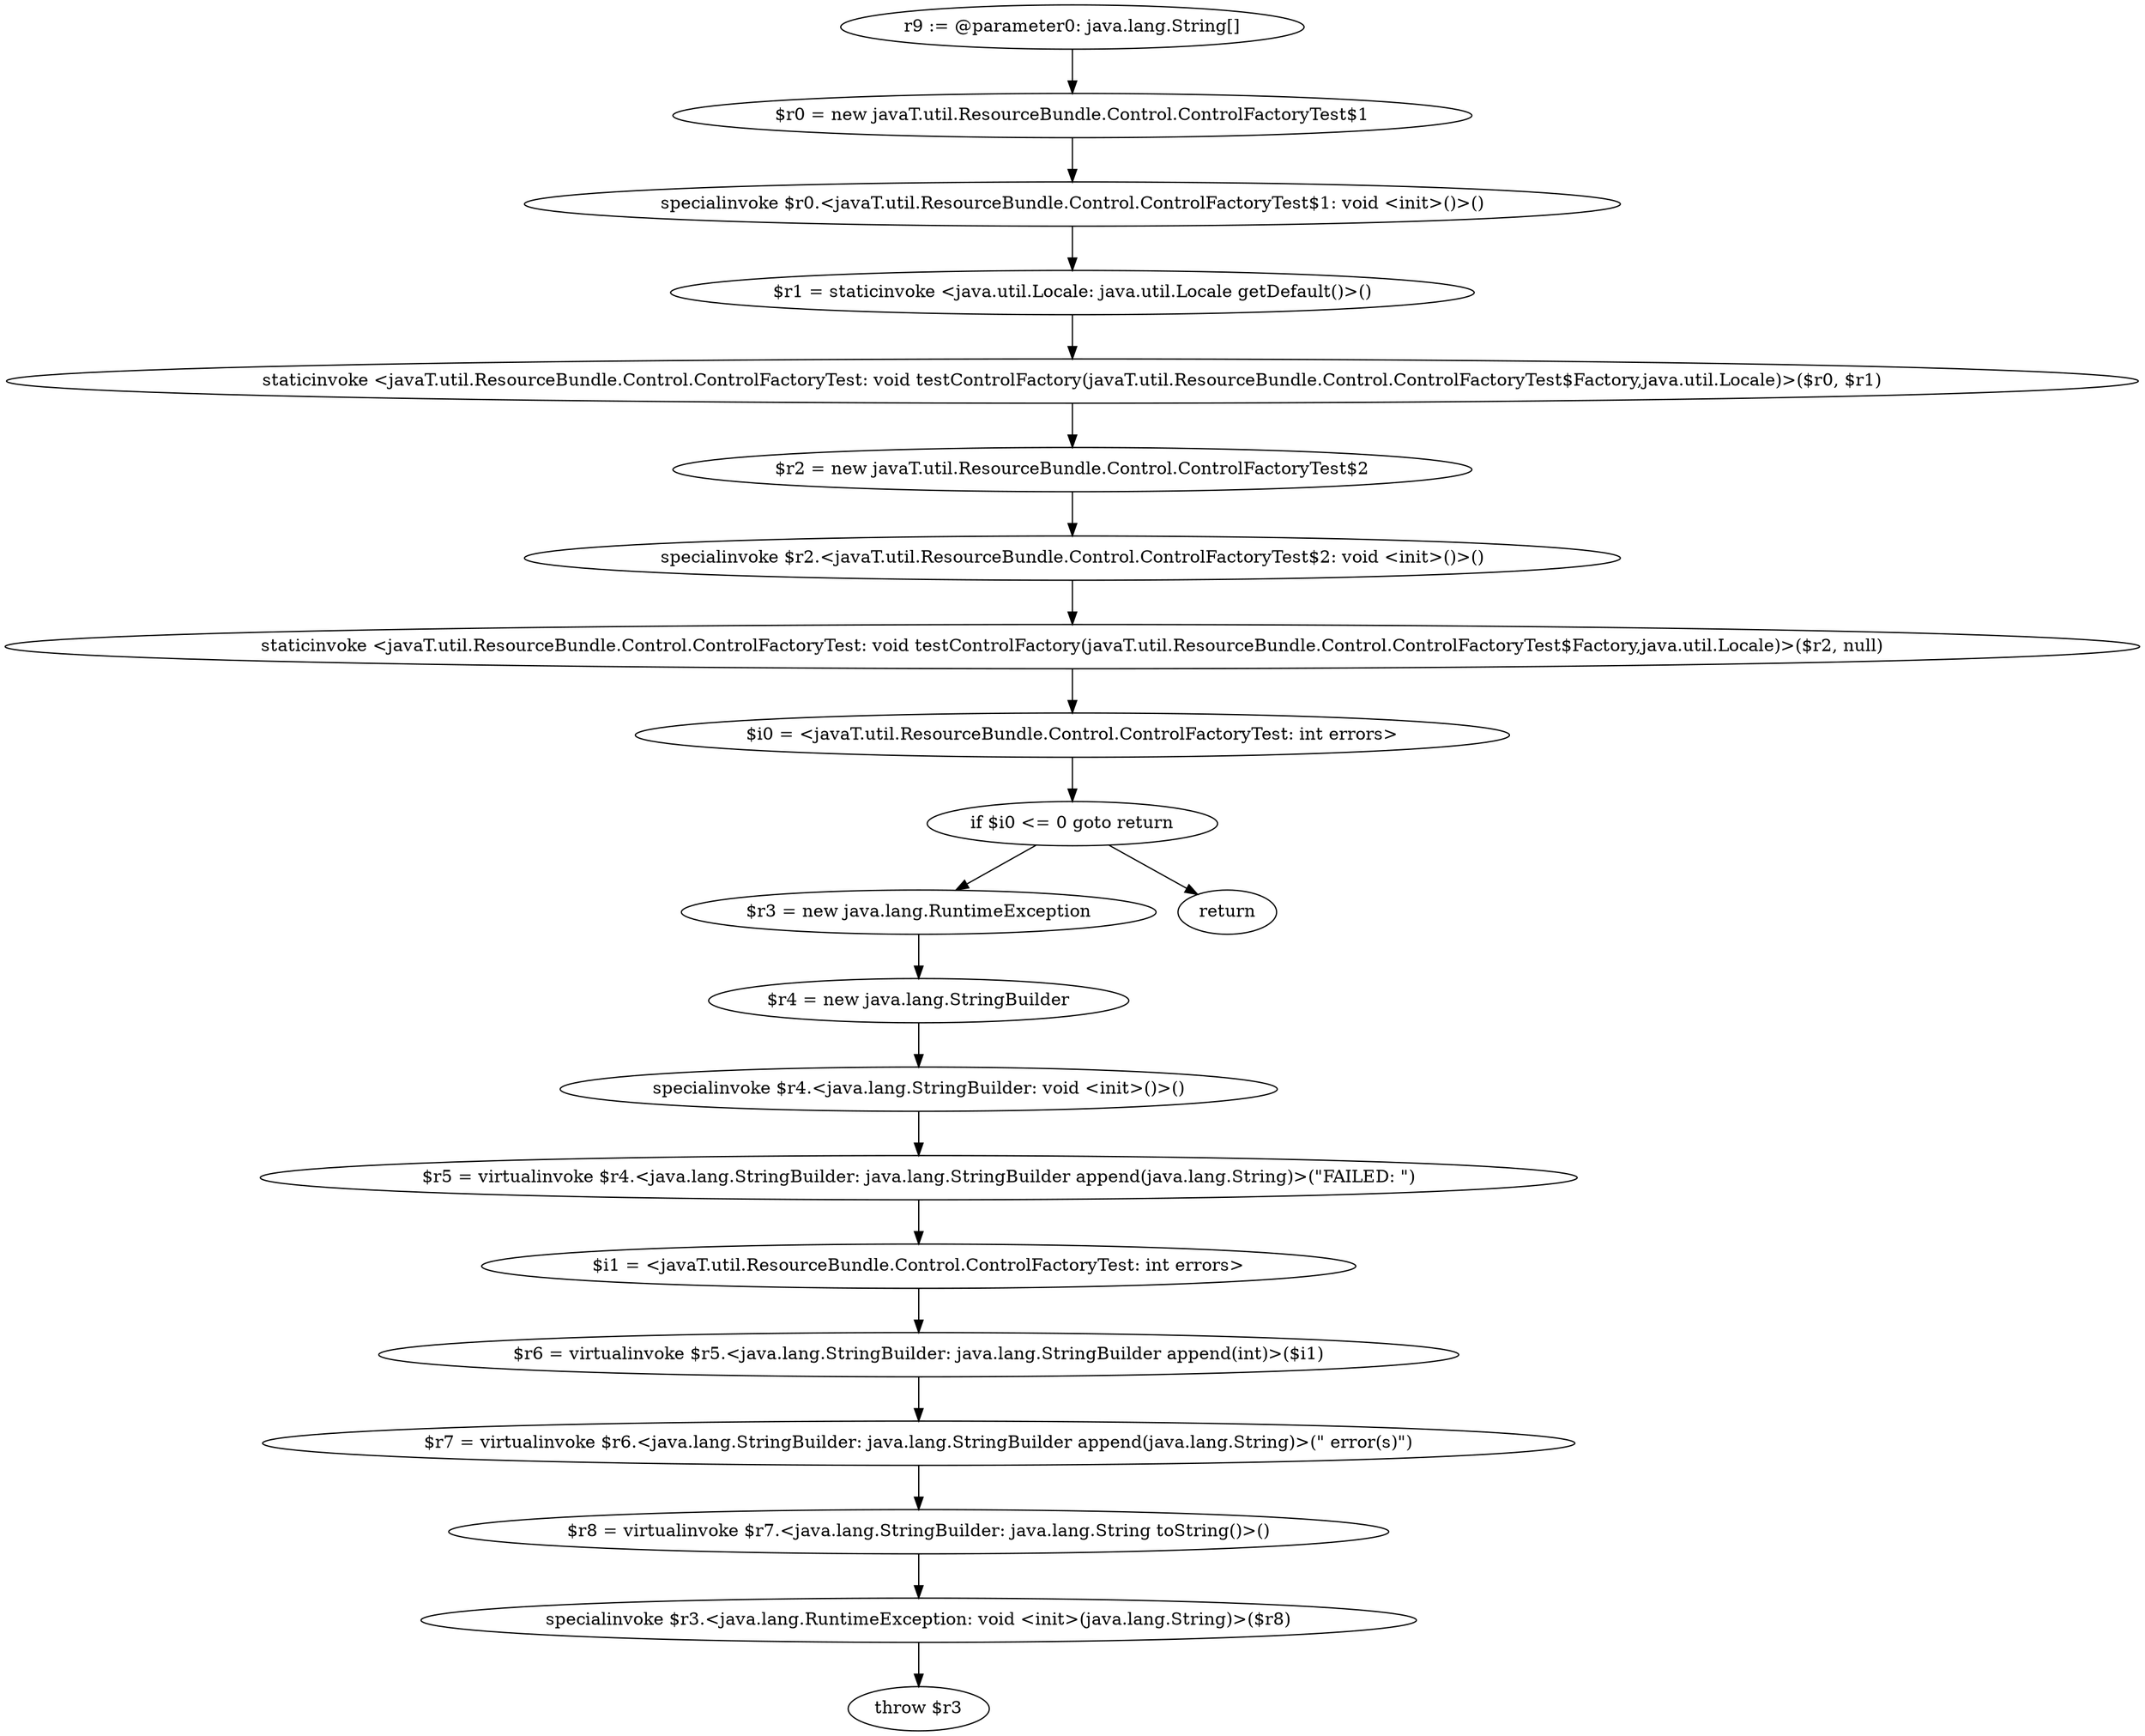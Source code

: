 digraph "unitGraph" {
    "r9 := @parameter0: java.lang.String[]"
    "$r0 = new javaT.util.ResourceBundle.Control.ControlFactoryTest$1"
    "specialinvoke $r0.<javaT.util.ResourceBundle.Control.ControlFactoryTest$1: void <init>()>()"
    "$r1 = staticinvoke <java.util.Locale: java.util.Locale getDefault()>()"
    "staticinvoke <javaT.util.ResourceBundle.Control.ControlFactoryTest: void testControlFactory(javaT.util.ResourceBundle.Control.ControlFactoryTest$Factory,java.util.Locale)>($r0, $r1)"
    "$r2 = new javaT.util.ResourceBundle.Control.ControlFactoryTest$2"
    "specialinvoke $r2.<javaT.util.ResourceBundle.Control.ControlFactoryTest$2: void <init>()>()"
    "staticinvoke <javaT.util.ResourceBundle.Control.ControlFactoryTest: void testControlFactory(javaT.util.ResourceBundle.Control.ControlFactoryTest$Factory,java.util.Locale)>($r2, null)"
    "$i0 = <javaT.util.ResourceBundle.Control.ControlFactoryTest: int errors>"
    "if $i0 <= 0 goto return"
    "$r3 = new java.lang.RuntimeException"
    "$r4 = new java.lang.StringBuilder"
    "specialinvoke $r4.<java.lang.StringBuilder: void <init>()>()"
    "$r5 = virtualinvoke $r4.<java.lang.StringBuilder: java.lang.StringBuilder append(java.lang.String)>(\"FAILED: \")"
    "$i1 = <javaT.util.ResourceBundle.Control.ControlFactoryTest: int errors>"
    "$r6 = virtualinvoke $r5.<java.lang.StringBuilder: java.lang.StringBuilder append(int)>($i1)"
    "$r7 = virtualinvoke $r6.<java.lang.StringBuilder: java.lang.StringBuilder append(java.lang.String)>(\" error(s)\")"
    "$r8 = virtualinvoke $r7.<java.lang.StringBuilder: java.lang.String toString()>()"
    "specialinvoke $r3.<java.lang.RuntimeException: void <init>(java.lang.String)>($r8)"
    "throw $r3"
    "return"
    "r9 := @parameter0: java.lang.String[]"->"$r0 = new javaT.util.ResourceBundle.Control.ControlFactoryTest$1";
    "$r0 = new javaT.util.ResourceBundle.Control.ControlFactoryTest$1"->"specialinvoke $r0.<javaT.util.ResourceBundle.Control.ControlFactoryTest$1: void <init>()>()";
    "specialinvoke $r0.<javaT.util.ResourceBundle.Control.ControlFactoryTest$1: void <init>()>()"->"$r1 = staticinvoke <java.util.Locale: java.util.Locale getDefault()>()";
    "$r1 = staticinvoke <java.util.Locale: java.util.Locale getDefault()>()"->"staticinvoke <javaT.util.ResourceBundle.Control.ControlFactoryTest: void testControlFactory(javaT.util.ResourceBundle.Control.ControlFactoryTest$Factory,java.util.Locale)>($r0, $r1)";
    "staticinvoke <javaT.util.ResourceBundle.Control.ControlFactoryTest: void testControlFactory(javaT.util.ResourceBundle.Control.ControlFactoryTest$Factory,java.util.Locale)>($r0, $r1)"->"$r2 = new javaT.util.ResourceBundle.Control.ControlFactoryTest$2";
    "$r2 = new javaT.util.ResourceBundle.Control.ControlFactoryTest$2"->"specialinvoke $r2.<javaT.util.ResourceBundle.Control.ControlFactoryTest$2: void <init>()>()";
    "specialinvoke $r2.<javaT.util.ResourceBundle.Control.ControlFactoryTest$2: void <init>()>()"->"staticinvoke <javaT.util.ResourceBundle.Control.ControlFactoryTest: void testControlFactory(javaT.util.ResourceBundle.Control.ControlFactoryTest$Factory,java.util.Locale)>($r2, null)";
    "staticinvoke <javaT.util.ResourceBundle.Control.ControlFactoryTest: void testControlFactory(javaT.util.ResourceBundle.Control.ControlFactoryTest$Factory,java.util.Locale)>($r2, null)"->"$i0 = <javaT.util.ResourceBundle.Control.ControlFactoryTest: int errors>";
    "$i0 = <javaT.util.ResourceBundle.Control.ControlFactoryTest: int errors>"->"if $i0 <= 0 goto return";
    "if $i0 <= 0 goto return"->"$r3 = new java.lang.RuntimeException";
    "if $i0 <= 0 goto return"->"return";
    "$r3 = new java.lang.RuntimeException"->"$r4 = new java.lang.StringBuilder";
    "$r4 = new java.lang.StringBuilder"->"specialinvoke $r4.<java.lang.StringBuilder: void <init>()>()";
    "specialinvoke $r4.<java.lang.StringBuilder: void <init>()>()"->"$r5 = virtualinvoke $r4.<java.lang.StringBuilder: java.lang.StringBuilder append(java.lang.String)>(\"FAILED: \")";
    "$r5 = virtualinvoke $r4.<java.lang.StringBuilder: java.lang.StringBuilder append(java.lang.String)>(\"FAILED: \")"->"$i1 = <javaT.util.ResourceBundle.Control.ControlFactoryTest: int errors>";
    "$i1 = <javaT.util.ResourceBundle.Control.ControlFactoryTest: int errors>"->"$r6 = virtualinvoke $r5.<java.lang.StringBuilder: java.lang.StringBuilder append(int)>($i1)";
    "$r6 = virtualinvoke $r5.<java.lang.StringBuilder: java.lang.StringBuilder append(int)>($i1)"->"$r7 = virtualinvoke $r6.<java.lang.StringBuilder: java.lang.StringBuilder append(java.lang.String)>(\" error(s)\")";
    "$r7 = virtualinvoke $r6.<java.lang.StringBuilder: java.lang.StringBuilder append(java.lang.String)>(\" error(s)\")"->"$r8 = virtualinvoke $r7.<java.lang.StringBuilder: java.lang.String toString()>()";
    "$r8 = virtualinvoke $r7.<java.lang.StringBuilder: java.lang.String toString()>()"->"specialinvoke $r3.<java.lang.RuntimeException: void <init>(java.lang.String)>($r8)";
    "specialinvoke $r3.<java.lang.RuntimeException: void <init>(java.lang.String)>($r8)"->"throw $r3";
}
